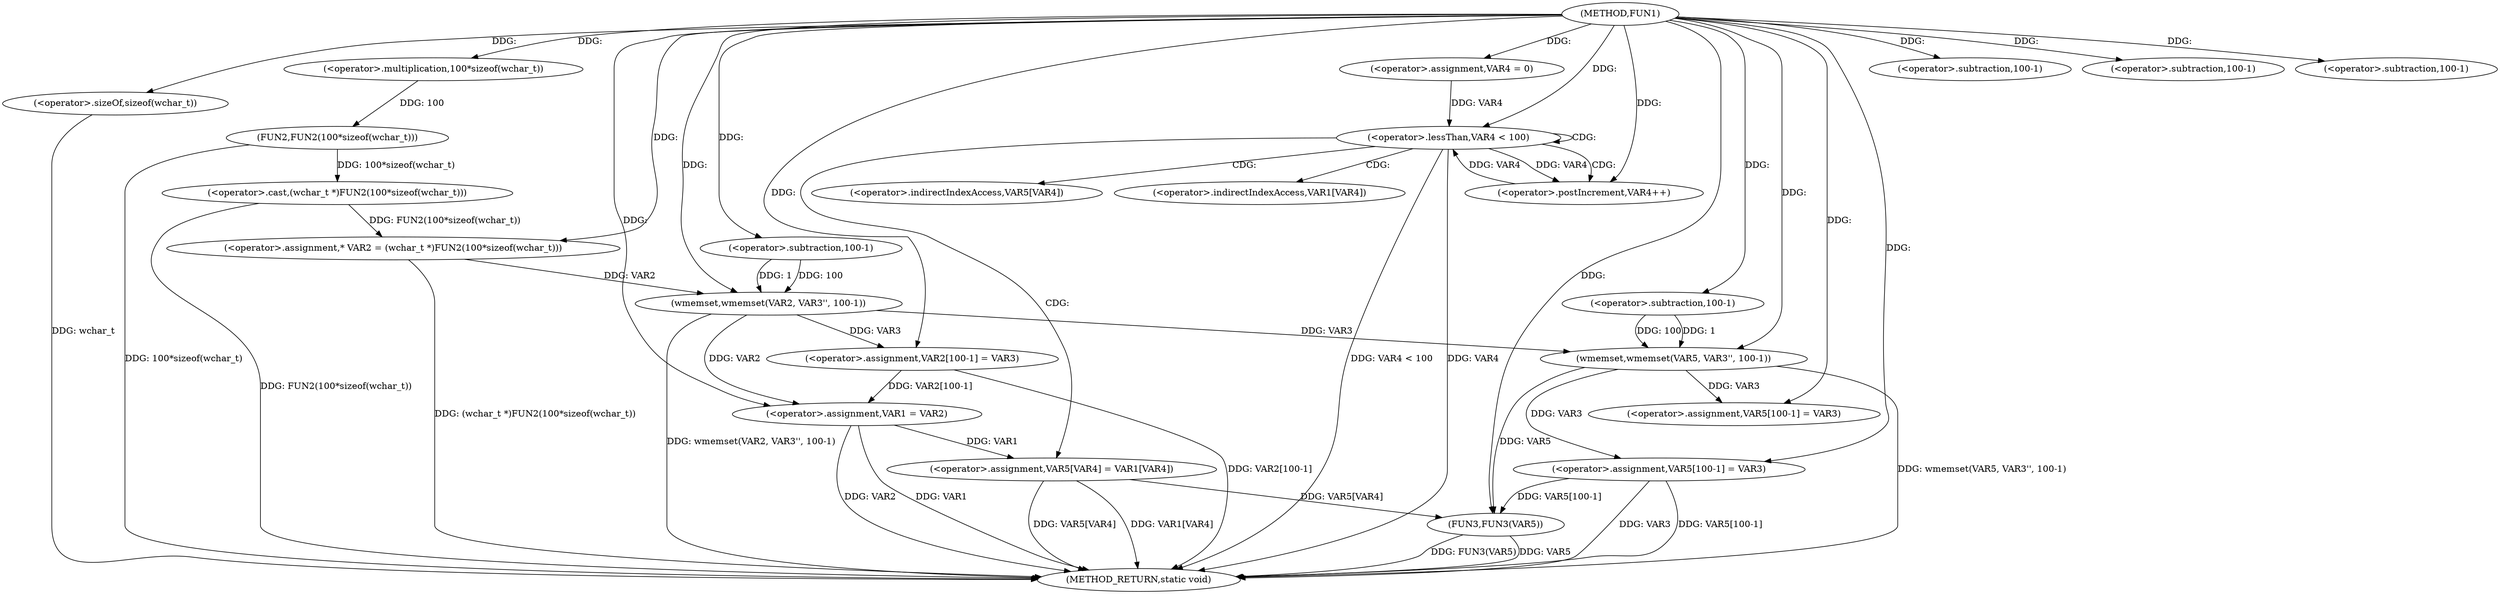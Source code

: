 digraph FUN1 {  
"1000100" [label = "(METHOD,FUN1)" ]
"1000171" [label = "(METHOD_RETURN,static void)" ]
"1000104" [label = "(<operator>.assignment,* VAR2 = (wchar_t *)FUN2(100*sizeof(wchar_t)))" ]
"1000106" [label = "(<operator>.cast,(wchar_t *)FUN2(100*sizeof(wchar_t)))" ]
"1000108" [label = "(FUN2,FUN2(100*sizeof(wchar_t)))" ]
"1000109" [label = "(<operator>.multiplication,100*sizeof(wchar_t))" ]
"1000111" [label = "(<operator>.sizeOf,sizeof(wchar_t))" ]
"1000113" [label = "(wmemset,wmemset(VAR2, VAR3'', 100-1))" ]
"1000116" [label = "(<operator>.subtraction,100-1)" ]
"1000119" [label = "(<operator>.assignment,VAR2[100-1] = VAR3)" ]
"1000122" [label = "(<operator>.subtraction,100-1)" ]
"1000126" [label = "(<operator>.assignment,VAR1 = VAR2)" ]
"1000132" [label = "(wmemset,wmemset(VAR5, VAR3'', 100-1))" ]
"1000135" [label = "(<operator>.subtraction,100-1)" ]
"1000138" [label = "(<operator>.assignment,VAR5[100-1] = VAR3)" ]
"1000141" [label = "(<operator>.subtraction,100-1)" ]
"1000146" [label = "(<operator>.assignment,VAR4 = 0)" ]
"1000149" [label = "(<operator>.lessThan,VAR4 < 100)" ]
"1000152" [label = "(<operator>.postIncrement,VAR4++)" ]
"1000155" [label = "(<operator>.assignment,VAR5[VAR4] = VAR1[VAR4])" ]
"1000162" [label = "(<operator>.assignment,VAR5[100-1] = VAR3)" ]
"1000165" [label = "(<operator>.subtraction,100-1)" ]
"1000169" [label = "(FUN3,FUN3(VAR5))" ]
"1000156" [label = "(<operator>.indirectIndexAccess,VAR5[VAR4])" ]
"1000159" [label = "(<operator>.indirectIndexAccess,VAR1[VAR4])" ]
  "1000155" -> "1000171"  [ label = "DDG: VAR1[VAR4]"] 
  "1000106" -> "1000171"  [ label = "DDG: FUN2(100*sizeof(wchar_t))"] 
  "1000169" -> "1000171"  [ label = "DDG: FUN3(VAR5)"] 
  "1000132" -> "1000171"  [ label = "DDG: wmemset(VAR5, VAR3'', 100-1)"] 
  "1000149" -> "1000171"  [ label = "DDG: VAR4 < 100"] 
  "1000126" -> "1000171"  [ label = "DDG: VAR1"] 
  "1000111" -> "1000171"  [ label = "DDG: wchar_t"] 
  "1000162" -> "1000171"  [ label = "DDG: VAR3"] 
  "1000113" -> "1000171"  [ label = "DDG: wmemset(VAR2, VAR3'', 100-1)"] 
  "1000119" -> "1000171"  [ label = "DDG: VAR2[100-1]"] 
  "1000169" -> "1000171"  [ label = "DDG: VAR5"] 
  "1000149" -> "1000171"  [ label = "DDG: VAR4"] 
  "1000126" -> "1000171"  [ label = "DDG: VAR2"] 
  "1000155" -> "1000171"  [ label = "DDG: VAR5[VAR4]"] 
  "1000162" -> "1000171"  [ label = "DDG: VAR5[100-1]"] 
  "1000104" -> "1000171"  [ label = "DDG: (wchar_t *)FUN2(100*sizeof(wchar_t))"] 
  "1000108" -> "1000171"  [ label = "DDG: 100*sizeof(wchar_t)"] 
  "1000106" -> "1000104"  [ label = "DDG: FUN2(100*sizeof(wchar_t))"] 
  "1000100" -> "1000104"  [ label = "DDG: "] 
  "1000108" -> "1000106"  [ label = "DDG: 100*sizeof(wchar_t)"] 
  "1000109" -> "1000108"  [ label = "DDG: 100"] 
  "1000100" -> "1000109"  [ label = "DDG: "] 
  "1000100" -> "1000111"  [ label = "DDG: "] 
  "1000104" -> "1000113"  [ label = "DDG: VAR2"] 
  "1000100" -> "1000113"  [ label = "DDG: "] 
  "1000116" -> "1000113"  [ label = "DDG: 100"] 
  "1000116" -> "1000113"  [ label = "DDG: 1"] 
  "1000100" -> "1000116"  [ label = "DDG: "] 
  "1000113" -> "1000119"  [ label = "DDG: VAR3"] 
  "1000100" -> "1000119"  [ label = "DDG: "] 
  "1000100" -> "1000122"  [ label = "DDG: "] 
  "1000113" -> "1000126"  [ label = "DDG: VAR2"] 
  "1000119" -> "1000126"  [ label = "DDG: VAR2[100-1]"] 
  "1000100" -> "1000126"  [ label = "DDG: "] 
  "1000100" -> "1000132"  [ label = "DDG: "] 
  "1000113" -> "1000132"  [ label = "DDG: VAR3"] 
  "1000135" -> "1000132"  [ label = "DDG: 100"] 
  "1000135" -> "1000132"  [ label = "DDG: 1"] 
  "1000100" -> "1000135"  [ label = "DDG: "] 
  "1000132" -> "1000138"  [ label = "DDG: VAR3"] 
  "1000100" -> "1000138"  [ label = "DDG: "] 
  "1000100" -> "1000141"  [ label = "DDG: "] 
  "1000100" -> "1000146"  [ label = "DDG: "] 
  "1000152" -> "1000149"  [ label = "DDG: VAR4"] 
  "1000146" -> "1000149"  [ label = "DDG: VAR4"] 
  "1000100" -> "1000149"  [ label = "DDG: "] 
  "1000149" -> "1000152"  [ label = "DDG: VAR4"] 
  "1000100" -> "1000152"  [ label = "DDG: "] 
  "1000126" -> "1000155"  [ label = "DDG: VAR1"] 
  "1000100" -> "1000162"  [ label = "DDG: "] 
  "1000132" -> "1000162"  [ label = "DDG: VAR3"] 
  "1000100" -> "1000165"  [ label = "DDG: "] 
  "1000132" -> "1000169"  [ label = "DDG: VAR5"] 
  "1000155" -> "1000169"  [ label = "DDG: VAR5[VAR4]"] 
  "1000162" -> "1000169"  [ label = "DDG: VAR5[100-1]"] 
  "1000100" -> "1000169"  [ label = "DDG: "] 
  "1000149" -> "1000155"  [ label = "CDG: "] 
  "1000149" -> "1000156"  [ label = "CDG: "] 
  "1000149" -> "1000152"  [ label = "CDG: "] 
  "1000149" -> "1000159"  [ label = "CDG: "] 
  "1000149" -> "1000149"  [ label = "CDG: "] 
}
